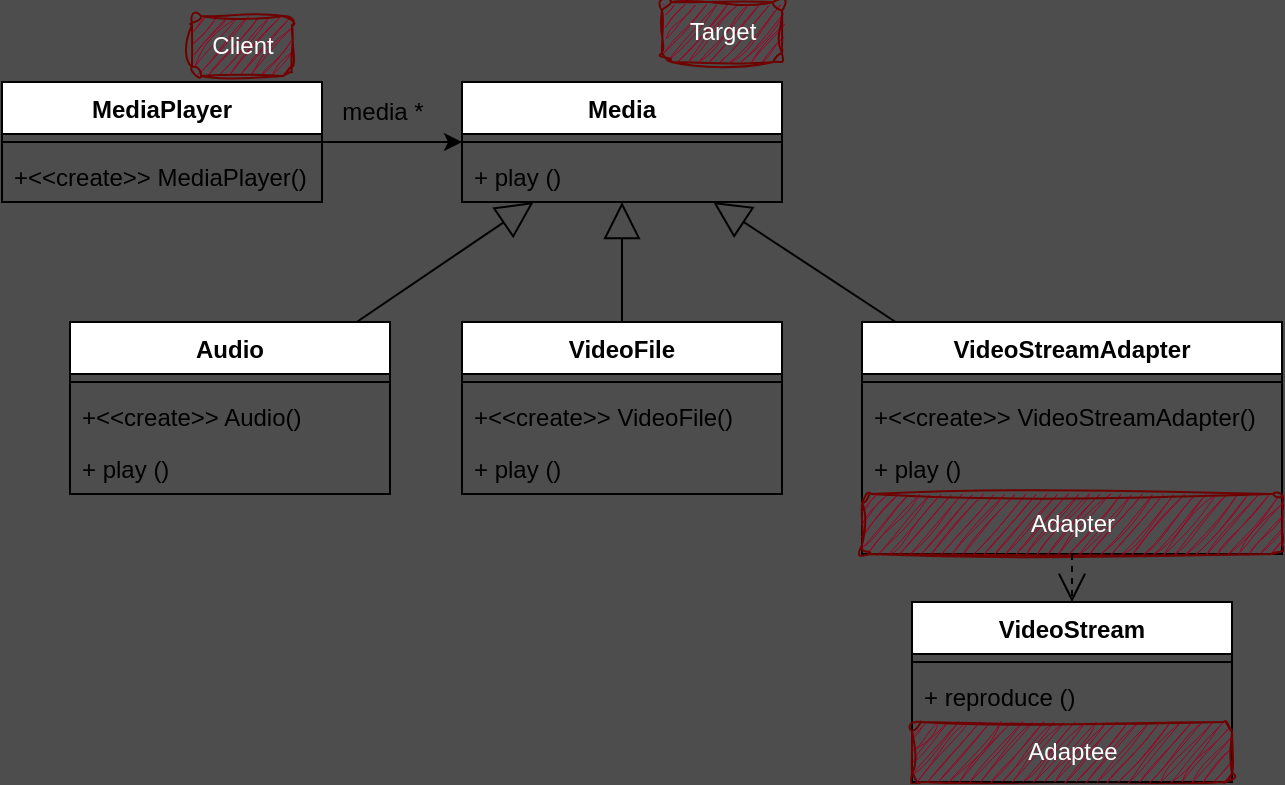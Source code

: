 <mxfile version="24.0.4" type="device">
  <diagram name="Página-1" id="RDinv8P8d8wfcmwiv2I8">
    <mxGraphModel dx="682" dy="471" grid="1" gridSize="10" guides="1" tooltips="1" connect="1" arrows="1" fold="1" page="1" pageScale="1" pageWidth="827" pageHeight="1169" background="#4D4D4D" math="0" shadow="0">
      <root>
        <mxCell id="0" />
        <mxCell id="1" parent="0" />
        <mxCell id="J_jVZHjTORruIZ5uN9DY-1" value="Media" style="swimlane;fontStyle=1;align=center;verticalAlign=top;childLayout=stackLayout;horizontal=1;startSize=26;horizontalStack=0;resizeParent=1;resizeParentMax=0;resizeLast=0;collapsible=1;marginBottom=0;whiteSpace=wrap;html=1;" vertex="1" parent="1">
          <mxGeometry x="380" y="370" width="160" height="60" as="geometry" />
        </mxCell>
        <mxCell id="J_jVZHjTORruIZ5uN9DY-3" value="" style="line;strokeWidth=1;fillColor=none;align=left;verticalAlign=middle;spacingTop=-1;spacingLeft=3;spacingRight=3;rotatable=0;labelPosition=right;points=[];portConstraint=eastwest;strokeColor=inherit;" vertex="1" parent="J_jVZHjTORruIZ5uN9DY-1">
          <mxGeometry y="26" width="160" height="8" as="geometry" />
        </mxCell>
        <mxCell id="J_jVZHjTORruIZ5uN9DY-4" value="+ play ()" style="text;strokeColor=none;fillColor=none;align=left;verticalAlign=top;spacingLeft=4;spacingRight=4;overflow=hidden;rotatable=0;points=[[0,0.5],[1,0.5]];portConstraint=eastwest;whiteSpace=wrap;html=1;" vertex="1" parent="J_jVZHjTORruIZ5uN9DY-1">
          <mxGeometry y="34" width="160" height="26" as="geometry" />
        </mxCell>
        <mxCell id="J_jVZHjTORruIZ5uN9DY-5" value="Audio" style="swimlane;fontStyle=1;align=center;verticalAlign=top;childLayout=stackLayout;horizontal=1;startSize=26;horizontalStack=0;resizeParent=1;resizeParentMax=0;resizeLast=0;collapsible=1;marginBottom=0;whiteSpace=wrap;html=1;" vertex="1" parent="1">
          <mxGeometry x="184" y="490" width="160" height="86" as="geometry" />
        </mxCell>
        <mxCell id="J_jVZHjTORruIZ5uN9DY-6" value="" style="line;strokeWidth=1;fillColor=none;align=left;verticalAlign=middle;spacingTop=-1;spacingLeft=3;spacingRight=3;rotatable=0;labelPosition=right;points=[];portConstraint=eastwest;strokeColor=inherit;" vertex="1" parent="J_jVZHjTORruIZ5uN9DY-5">
          <mxGeometry y="26" width="160" height="8" as="geometry" />
        </mxCell>
        <mxCell id="J_jVZHjTORruIZ5uN9DY-36" value="+&amp;lt;&amp;lt;create&amp;gt;&amp;gt; Audio()" style="text;strokeColor=none;fillColor=none;align=left;verticalAlign=top;spacingLeft=4;spacingRight=4;overflow=hidden;rotatable=0;points=[[0,0.5],[1,0.5]];portConstraint=eastwest;whiteSpace=wrap;html=1;" vertex="1" parent="J_jVZHjTORruIZ5uN9DY-5">
          <mxGeometry y="34" width="160" height="26" as="geometry" />
        </mxCell>
        <mxCell id="J_jVZHjTORruIZ5uN9DY-7" value="+ play ()" style="text;strokeColor=none;fillColor=none;align=left;verticalAlign=top;spacingLeft=4;spacingRight=4;overflow=hidden;rotatable=0;points=[[0,0.5],[1,0.5]];portConstraint=eastwest;whiteSpace=wrap;html=1;" vertex="1" parent="J_jVZHjTORruIZ5uN9DY-5">
          <mxGeometry y="60" width="160" height="26" as="geometry" />
        </mxCell>
        <mxCell id="J_jVZHjTORruIZ5uN9DY-8" value="VideoFile" style="swimlane;fontStyle=1;align=center;verticalAlign=top;childLayout=stackLayout;horizontal=1;startSize=26;horizontalStack=0;resizeParent=1;resizeParentMax=0;resizeLast=0;collapsible=1;marginBottom=0;whiteSpace=wrap;html=1;" vertex="1" parent="1">
          <mxGeometry x="380" y="490" width="160" height="86" as="geometry" />
        </mxCell>
        <mxCell id="J_jVZHjTORruIZ5uN9DY-9" value="" style="line;strokeWidth=1;fillColor=none;align=left;verticalAlign=middle;spacingTop=-1;spacingLeft=3;spacingRight=3;rotatable=0;labelPosition=right;points=[];portConstraint=eastwest;strokeColor=inherit;" vertex="1" parent="J_jVZHjTORruIZ5uN9DY-8">
          <mxGeometry y="26" width="160" height="8" as="geometry" />
        </mxCell>
        <mxCell id="J_jVZHjTORruIZ5uN9DY-35" value="+&amp;lt;&amp;lt;create&amp;gt;&amp;gt; VideoFile()" style="text;strokeColor=none;fillColor=none;align=left;verticalAlign=top;spacingLeft=4;spacingRight=4;overflow=hidden;rotatable=0;points=[[0,0.5],[1,0.5]];portConstraint=eastwest;whiteSpace=wrap;html=1;" vertex="1" parent="J_jVZHjTORruIZ5uN9DY-8">
          <mxGeometry y="34" width="160" height="26" as="geometry" />
        </mxCell>
        <mxCell id="J_jVZHjTORruIZ5uN9DY-10" value="+ play ()" style="text;strokeColor=none;fillColor=none;align=left;verticalAlign=top;spacingLeft=4;spacingRight=4;overflow=hidden;rotatable=0;points=[[0,0.5],[1,0.5]];portConstraint=eastwest;whiteSpace=wrap;html=1;" vertex="1" parent="J_jVZHjTORruIZ5uN9DY-8">
          <mxGeometry y="60" width="160" height="26" as="geometry" />
        </mxCell>
        <mxCell id="J_jVZHjTORruIZ5uN9DY-11" value="VideoStream" style="swimlane;fontStyle=1;align=center;verticalAlign=top;childLayout=stackLayout;horizontal=1;startSize=26;horizontalStack=0;resizeParent=1;resizeParentMax=0;resizeLast=0;collapsible=1;marginBottom=0;whiteSpace=wrap;html=1;" vertex="1" parent="1">
          <mxGeometry x="605" y="630" width="160" height="90" as="geometry" />
        </mxCell>
        <mxCell id="J_jVZHjTORruIZ5uN9DY-12" value="" style="line;strokeWidth=1;fillColor=none;align=left;verticalAlign=middle;spacingTop=-1;spacingLeft=3;spacingRight=3;rotatable=0;labelPosition=right;points=[];portConstraint=eastwest;strokeColor=inherit;" vertex="1" parent="J_jVZHjTORruIZ5uN9DY-11">
          <mxGeometry y="26" width="160" height="8" as="geometry" />
        </mxCell>
        <mxCell id="J_jVZHjTORruIZ5uN9DY-13" value="+ reproduce ()" style="text;strokeColor=none;fillColor=none;align=left;verticalAlign=top;spacingLeft=4;spacingRight=4;overflow=hidden;rotatable=0;points=[[0,0.5],[1,0.5]];portConstraint=eastwest;whiteSpace=wrap;html=1;" vertex="1" parent="J_jVZHjTORruIZ5uN9DY-11">
          <mxGeometry y="34" width="160" height="26" as="geometry" />
        </mxCell>
        <mxCell id="J_jVZHjTORruIZ5uN9DY-29" value="Adaptee" style="text;html=1;align=center;verticalAlign=middle;resizable=0;points=[];autosize=1;strokeColor=#6F0000;fillColor=#a20025;fontColor=#ffffff;rounded=1;glass=0;shadow=0;textShadow=0;sketch=1;curveFitting=1;jiggle=2;" vertex="1" parent="J_jVZHjTORruIZ5uN9DY-11">
          <mxGeometry y="60" width="160" height="30" as="geometry" />
        </mxCell>
        <mxCell id="J_jVZHjTORruIZ5uN9DY-20" style="edgeStyle=orthogonalEdgeStyle;rounded=0;orthogonalLoop=1;jettySize=auto;html=1;" edge="1" parent="1" source="J_jVZHjTORruIZ5uN9DY-17" target="J_jVZHjTORruIZ5uN9DY-1">
          <mxGeometry relative="1" as="geometry" />
        </mxCell>
        <mxCell id="J_jVZHjTORruIZ5uN9DY-17" value="MediaPlayer" style="swimlane;fontStyle=1;align=center;verticalAlign=top;childLayout=stackLayout;horizontal=1;startSize=26;horizontalStack=0;resizeParent=1;resizeParentMax=0;resizeLast=0;collapsible=1;marginBottom=0;whiteSpace=wrap;html=1;" vertex="1" parent="1">
          <mxGeometry x="150" y="370" width="160" height="60" as="geometry" />
        </mxCell>
        <mxCell id="J_jVZHjTORruIZ5uN9DY-18" value="" style="line;strokeWidth=1;fillColor=none;align=left;verticalAlign=middle;spacingTop=-1;spacingLeft=3;spacingRight=3;rotatable=0;labelPosition=right;points=[];portConstraint=eastwest;strokeColor=inherit;" vertex="1" parent="J_jVZHjTORruIZ5uN9DY-17">
          <mxGeometry y="26" width="160" height="8" as="geometry" />
        </mxCell>
        <mxCell id="J_jVZHjTORruIZ5uN9DY-38" value="+&amp;lt;&amp;lt;create&amp;gt;&amp;gt; MediaPlayer()" style="text;strokeColor=none;fillColor=none;align=left;verticalAlign=top;spacingLeft=4;spacingRight=4;overflow=hidden;rotatable=0;points=[[0,0.5],[1,0.5]];portConstraint=eastwest;whiteSpace=wrap;html=1;" vertex="1" parent="J_jVZHjTORruIZ5uN9DY-17">
          <mxGeometry y="34" width="160" height="26" as="geometry" />
        </mxCell>
        <mxCell id="J_jVZHjTORruIZ5uN9DY-21" value="media *" style="text;html=1;align=center;verticalAlign=middle;resizable=0;points=[];autosize=1;strokeColor=none;fillColor=none;" vertex="1" parent="1">
          <mxGeometry x="310" y="370" width="60" height="30" as="geometry" />
        </mxCell>
        <mxCell id="J_jVZHjTORruIZ5uN9DY-22" value="VideoStreamAdapter" style="swimlane;fontStyle=1;align=center;verticalAlign=top;childLayout=stackLayout;horizontal=1;startSize=26;horizontalStack=0;resizeParent=1;resizeParentMax=0;resizeLast=0;collapsible=1;marginBottom=0;whiteSpace=wrap;html=1;" vertex="1" parent="1">
          <mxGeometry x="580" y="490" width="210" height="116" as="geometry" />
        </mxCell>
        <mxCell id="J_jVZHjTORruIZ5uN9DY-23" value="" style="line;strokeWidth=1;fillColor=none;align=left;verticalAlign=middle;spacingTop=-1;spacingLeft=3;spacingRight=3;rotatable=0;labelPosition=right;points=[];portConstraint=eastwest;strokeColor=inherit;" vertex="1" parent="J_jVZHjTORruIZ5uN9DY-22">
          <mxGeometry y="26" width="210" height="8" as="geometry" />
        </mxCell>
        <mxCell id="J_jVZHjTORruIZ5uN9DY-37" value="+&amp;lt;&amp;lt;create&amp;gt;&amp;gt; VideoStreamAdapter()" style="text;strokeColor=none;fillColor=none;align=left;verticalAlign=top;spacingLeft=4;spacingRight=4;overflow=hidden;rotatable=0;points=[[0,0.5],[1,0.5]];portConstraint=eastwest;whiteSpace=wrap;html=1;" vertex="1" parent="J_jVZHjTORruIZ5uN9DY-22">
          <mxGeometry y="34" width="210" height="26" as="geometry" />
        </mxCell>
        <mxCell id="J_jVZHjTORruIZ5uN9DY-24" value="+ play ()" style="text;strokeColor=none;fillColor=none;align=left;verticalAlign=top;spacingLeft=4;spacingRight=4;overflow=hidden;rotatable=0;points=[[0,0.5],[1,0.5]];portConstraint=eastwest;whiteSpace=wrap;html=1;" vertex="1" parent="J_jVZHjTORruIZ5uN9DY-22">
          <mxGeometry y="60" width="210" height="26" as="geometry" />
        </mxCell>
        <mxCell id="J_jVZHjTORruIZ5uN9DY-30" value="Adapter" style="text;html=1;align=center;verticalAlign=middle;resizable=0;points=[];autosize=1;strokeColor=#6F0000;fillColor=#a20025;fontColor=#ffffff;rounded=1;glass=0;shadow=0;textShadow=0;sketch=1;curveFitting=1;jiggle=2;" vertex="1" parent="J_jVZHjTORruIZ5uN9DY-22">
          <mxGeometry y="86" width="210" height="30" as="geometry" />
        </mxCell>
        <mxCell id="J_jVZHjTORruIZ5uN9DY-25" value="" style="endArrow=open;endSize=12;dashed=1;html=1;rounded=0;" edge="1" parent="1" source="J_jVZHjTORruIZ5uN9DY-22" target="J_jVZHjTORruIZ5uN9DY-11">
          <mxGeometry width="160" relative="1" as="geometry">
            <mxPoint x="570" y="610" as="sourcePoint" />
            <mxPoint x="730" y="610" as="targetPoint" />
          </mxGeometry>
        </mxCell>
        <mxCell id="J_jVZHjTORruIZ5uN9DY-26" value="" style="endArrow=block;endSize=16;endFill=0;html=1;rounded=0;" edge="1" parent="1" source="J_jVZHjTORruIZ5uN9DY-5" target="J_jVZHjTORruIZ5uN9DY-1">
          <mxGeometry width="160" relative="1" as="geometry">
            <mxPoint x="370" y="530" as="sourcePoint" />
            <mxPoint x="530" y="530" as="targetPoint" />
          </mxGeometry>
        </mxCell>
        <mxCell id="J_jVZHjTORruIZ5uN9DY-27" value="" style="endArrow=block;endSize=16;endFill=0;html=1;rounded=0;" edge="1" parent="1" source="J_jVZHjTORruIZ5uN9DY-8" target="J_jVZHjTORruIZ5uN9DY-1">
          <mxGeometry width="160" relative="1" as="geometry">
            <mxPoint x="323" y="500" as="sourcePoint" />
            <mxPoint x="421" y="440" as="targetPoint" />
          </mxGeometry>
        </mxCell>
        <mxCell id="J_jVZHjTORruIZ5uN9DY-28" value="" style="endArrow=block;endSize=16;endFill=0;html=1;rounded=0;" edge="1" parent="1" source="J_jVZHjTORruIZ5uN9DY-22" target="J_jVZHjTORruIZ5uN9DY-1">
          <mxGeometry width="160" relative="1" as="geometry">
            <mxPoint x="333" y="510" as="sourcePoint" />
            <mxPoint x="431" y="450" as="targetPoint" />
          </mxGeometry>
        </mxCell>
        <mxCell id="J_jVZHjTORruIZ5uN9DY-33" value="Target" style="text;html=1;align=center;verticalAlign=middle;resizable=0;points=[];autosize=1;strokeColor=#6F0000;fillColor=#a20025;fontColor=#ffffff;rounded=1;glass=0;shadow=0;textShadow=0;sketch=1;curveFitting=1;jiggle=2;" vertex="1" parent="1">
          <mxGeometry x="480" y="330" width="60" height="30" as="geometry" />
        </mxCell>
        <mxCell id="J_jVZHjTORruIZ5uN9DY-34" value="Client" style="text;html=1;align=center;verticalAlign=middle;resizable=0;points=[];autosize=1;strokeColor=#6F0000;fillColor=#a20025;fontColor=#ffffff;rounded=1;glass=0;shadow=0;textShadow=0;sketch=1;curveFitting=1;jiggle=2;" vertex="1" parent="1">
          <mxGeometry x="245" y="337" width="50" height="30" as="geometry" />
        </mxCell>
      </root>
    </mxGraphModel>
  </diagram>
</mxfile>
